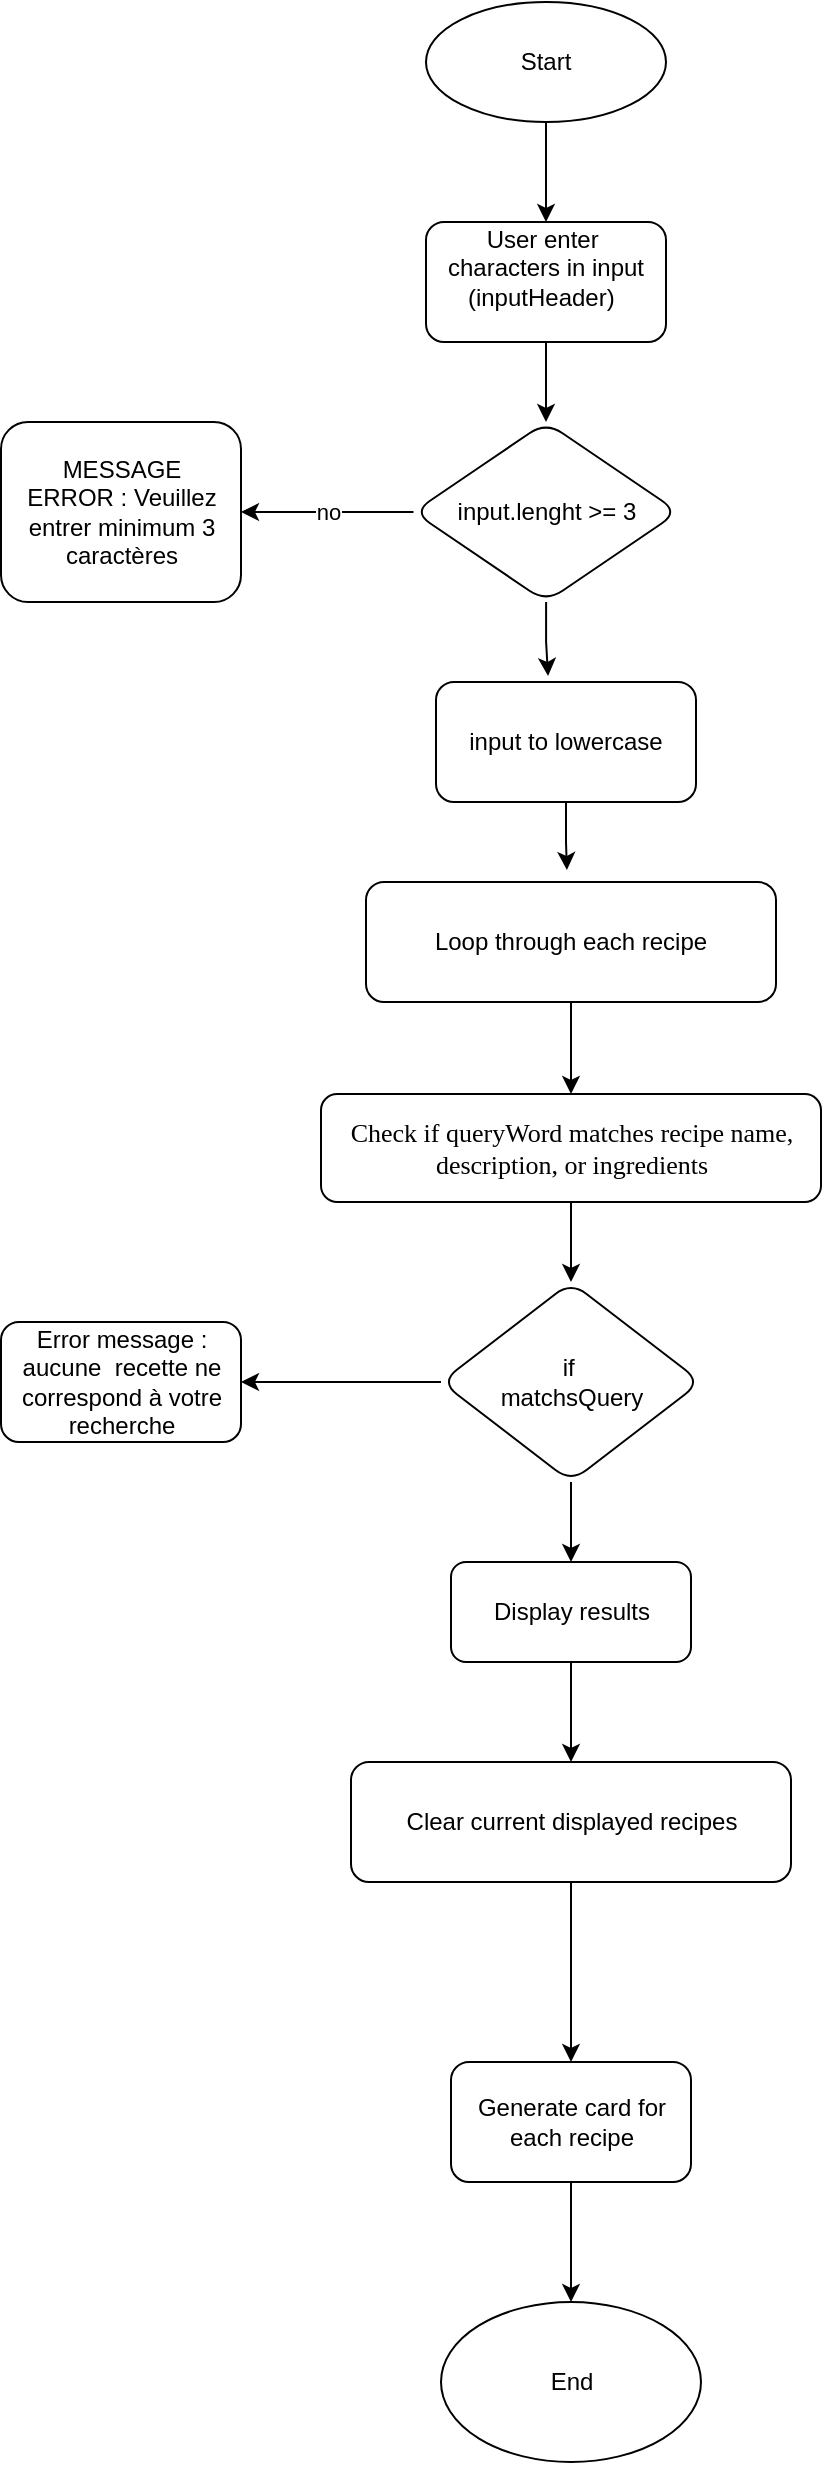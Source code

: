 <mxfile version="24.7.1" type="github">
  <diagram name="Page-1" id="DguRtOjJYRH1dDEnre_Z">
    <mxGraphModel dx="1088" dy="1951" grid="1" gridSize="10" guides="1" tooltips="1" connect="1" arrows="1" fold="1" page="1" pageScale="1" pageWidth="827" pageHeight="1169" math="0" shadow="0">
      <root>
        <mxCell id="0" />
        <mxCell id="1" parent="0" />
        <mxCell id="7eAaaUFWGwqT6MF5oW4g-34" style="edgeStyle=orthogonalEdgeStyle;rounded=0;orthogonalLoop=1;jettySize=auto;html=1;entryX=0.5;entryY=0;entryDx=0;entryDy=0;" edge="1" parent="1" source="7eAaaUFWGwqT6MF5oW4g-2" target="7eAaaUFWGwqT6MF5oW4g-6">
          <mxGeometry relative="1" as="geometry" />
        </mxCell>
        <mxCell id="7eAaaUFWGwqT6MF5oW4g-2" value="User enter&amp;nbsp;&lt;div&gt;characters in input&lt;/div&gt;&lt;div style=&quot;text-align: start;&quot;&gt;&amp;nbsp; &amp;nbsp;(inputHeader)&lt;/div&gt;&lt;div&gt;&lt;br&gt;&lt;/div&gt;" style="rounded=1;whiteSpace=wrap;html=1;" vertex="1" parent="1">
          <mxGeometry x="255" y="-1050" width="120" height="60" as="geometry" />
        </mxCell>
        <mxCell id="7eAaaUFWGwqT6MF5oW4g-3" value="&lt;div&gt;MESSAGE&lt;/div&gt;ERROR : Veuillez entrer minimum 3 caractères" style="rounded=1;whiteSpace=wrap;html=1;" vertex="1" parent="1">
          <mxGeometry x="42.5" y="-950" width="120" height="90" as="geometry" />
        </mxCell>
        <mxCell id="7eAaaUFWGwqT6MF5oW4g-25" style="edgeStyle=orthogonalEdgeStyle;rounded=0;orthogonalLoop=1;jettySize=auto;html=1;entryX=0.5;entryY=0;entryDx=0;entryDy=0;" edge="1" parent="1" source="7eAaaUFWGwqT6MF5oW4g-4" target="7eAaaUFWGwqT6MF5oW4g-2">
          <mxGeometry relative="1" as="geometry" />
        </mxCell>
        <mxCell id="7eAaaUFWGwqT6MF5oW4g-4" value="Start" style="ellipse;whiteSpace=wrap;html=1;" vertex="1" parent="1">
          <mxGeometry x="255" y="-1160" width="120" height="60" as="geometry" />
        </mxCell>
        <mxCell id="7eAaaUFWGwqT6MF5oW4g-5" value="no" style="edgeStyle=orthogonalEdgeStyle;rounded=0;orthogonalLoop=1;jettySize=auto;html=1;entryX=1;entryY=0.5;entryDx=0;entryDy=0;" edge="1" parent="1" source="7eAaaUFWGwqT6MF5oW4g-6" target="7eAaaUFWGwqT6MF5oW4g-3">
          <mxGeometry relative="1" as="geometry" />
        </mxCell>
        <mxCell id="7eAaaUFWGwqT6MF5oW4g-6" value="&lt;div&gt;input.lenght &amp;gt;= 3&lt;br&gt;&lt;/div&gt;" style="rhombus;whiteSpace=wrap;html=1;rounded=1;" vertex="1" parent="1">
          <mxGeometry x="248.75" y="-950" width="132.5" height="90" as="geometry" />
        </mxCell>
        <mxCell id="7eAaaUFWGwqT6MF5oW4g-8" value="input to lowercase" style="rounded=1;whiteSpace=wrap;html=1;" vertex="1" parent="1">
          <mxGeometry x="260" y="-820" width="130" height="60" as="geometry" />
        </mxCell>
        <mxCell id="7eAaaUFWGwqT6MF5oW4g-41" style="edgeStyle=orthogonalEdgeStyle;rounded=0;orthogonalLoop=1;jettySize=auto;html=1;entryX=0.5;entryY=0;entryDx=0;entryDy=0;" edge="1" parent="1" source="7eAaaUFWGwqT6MF5oW4g-9" target="7eAaaUFWGwqT6MF5oW4g-17">
          <mxGeometry relative="1" as="geometry" />
        </mxCell>
        <mxCell id="7eAaaUFWGwqT6MF5oW4g-9" value="Display results" style="rounded=1;whiteSpace=wrap;html=1;" vertex="1" parent="1">
          <mxGeometry x="267.5" y="-380" width="120" height="50" as="geometry" />
        </mxCell>
        <mxCell id="7eAaaUFWGwqT6MF5oW4g-39" style="edgeStyle=orthogonalEdgeStyle;rounded=0;orthogonalLoop=1;jettySize=auto;html=1;entryX=0.5;entryY=0;entryDx=0;entryDy=0;" edge="1" parent="1" source="7eAaaUFWGwqT6MF5oW4g-10" target="7eAaaUFWGwqT6MF5oW4g-11">
          <mxGeometry relative="1" as="geometry" />
        </mxCell>
        <mxCell id="7eAaaUFWGwqT6MF5oW4g-10" value="Loop through each recipe" style="whiteSpace=wrap;html=1;rounded=1;" vertex="1" parent="1">
          <mxGeometry x="225" y="-720" width="205" height="60" as="geometry" />
        </mxCell>
        <mxCell id="7eAaaUFWGwqT6MF5oW4g-40" style="edgeStyle=orthogonalEdgeStyle;rounded=0;orthogonalLoop=1;jettySize=auto;html=1;entryX=0.5;entryY=0;entryDx=0;entryDy=0;" edge="1" parent="1" source="7eAaaUFWGwqT6MF5oW4g-11" target="7eAaaUFWGwqT6MF5oW4g-22">
          <mxGeometry relative="1" as="geometry" />
        </mxCell>
        <mxCell id="7eAaaUFWGwqT6MF5oW4g-11" value="&lt;p style=&quot;margin: 0px; font-style: normal; font-variant-caps: normal; font-stretch: normal; font-size: 13px; line-height: normal; font-family: &amp;quot;.AppleSystemUIFontMonospaced&amp;quot;; font-size-adjust: none; font-kerning: auto; font-variant-alternates: normal; font-variant-ligatures: normal; font-variant-numeric: normal; font-variant-east-asian: normal; font-variant-position: normal; font-variant-emoji: normal; font-feature-settings: normal; font-optical-sizing: auto; font-variation-settings: normal;&quot;&gt;Check if queryWord matches recipe name, description, or ingredients&lt;/p&gt;" style="whiteSpace=wrap;html=1;rounded=1;" vertex="1" parent="1">
          <mxGeometry x="202.5" y="-614" width="250" height="54" as="geometry" />
        </mxCell>
        <mxCell id="7eAaaUFWGwqT6MF5oW4g-16" value="" style="edgeStyle=orthogonalEdgeStyle;rounded=0;orthogonalLoop=1;jettySize=auto;html=1;" edge="1" parent="1" source="7eAaaUFWGwqT6MF5oW4g-17" target="7eAaaUFWGwqT6MF5oW4g-19">
          <mxGeometry relative="1" as="geometry" />
        </mxCell>
        <mxCell id="7eAaaUFWGwqT6MF5oW4g-17" value="Clear current displayed recipes" style="rounded=1;whiteSpace=wrap;html=1;" vertex="1" parent="1">
          <mxGeometry x="217.5" y="-280" width="220" height="60" as="geometry" />
        </mxCell>
        <mxCell id="7eAaaUFWGwqT6MF5oW4g-18" style="edgeStyle=orthogonalEdgeStyle;rounded=0;orthogonalLoop=1;jettySize=auto;html=1;entryX=0.5;entryY=0;entryDx=0;entryDy=0;" edge="1" parent="1" source="7eAaaUFWGwqT6MF5oW4g-19" target="7eAaaUFWGwqT6MF5oW4g-20">
          <mxGeometry relative="1" as="geometry" />
        </mxCell>
        <mxCell id="7eAaaUFWGwqT6MF5oW4g-19" value="Generate card for&lt;div&gt;each recipe&lt;/div&gt;" style="rounded=1;whiteSpace=wrap;html=1;" vertex="1" parent="1">
          <mxGeometry x="267.5" y="-130" width="120" height="60" as="geometry" />
        </mxCell>
        <mxCell id="7eAaaUFWGwqT6MF5oW4g-20" value="End" style="ellipse;whiteSpace=wrap;html=1;rounded=1;" vertex="1" parent="1">
          <mxGeometry x="262.5" y="-10" width="130" height="80" as="geometry" />
        </mxCell>
        <mxCell id="7eAaaUFWGwqT6MF5oW4g-21" value="" style="edgeStyle=orthogonalEdgeStyle;rounded=0;orthogonalLoop=1;jettySize=auto;html=1;" edge="1" parent="1" source="7eAaaUFWGwqT6MF5oW4g-22" target="7eAaaUFWGwqT6MF5oW4g-23">
          <mxGeometry relative="1" as="geometry" />
        </mxCell>
        <mxCell id="7eAaaUFWGwqT6MF5oW4g-37" style="edgeStyle=orthogonalEdgeStyle;rounded=0;orthogonalLoop=1;jettySize=auto;html=1;entryX=0.5;entryY=0;entryDx=0;entryDy=0;" edge="1" parent="1" source="7eAaaUFWGwqT6MF5oW4g-22" target="7eAaaUFWGwqT6MF5oW4g-9">
          <mxGeometry relative="1" as="geometry" />
        </mxCell>
        <mxCell id="7eAaaUFWGwqT6MF5oW4g-22" value="if&amp;nbsp;&lt;div&gt;matchsQuery&lt;/div&gt;" style="rhombus;whiteSpace=wrap;html=1;rounded=1;" vertex="1" parent="1">
          <mxGeometry x="262.5" y="-520" width="130" height="100" as="geometry" />
        </mxCell>
        <mxCell id="7eAaaUFWGwqT6MF5oW4g-23" value="Error message : aucune &amp;nbsp;recette ne correspond à votre recherche" style="rounded=1;whiteSpace=wrap;html=1;" vertex="1" parent="1">
          <mxGeometry x="42.5" y="-500" width="120" height="60" as="geometry" />
        </mxCell>
        <mxCell id="7eAaaUFWGwqT6MF5oW4g-35" style="edgeStyle=orthogonalEdgeStyle;rounded=0;orthogonalLoop=1;jettySize=auto;html=1;entryX=0.431;entryY=-0.05;entryDx=0;entryDy=0;entryPerimeter=0;" edge="1" parent="1" source="7eAaaUFWGwqT6MF5oW4g-6" target="7eAaaUFWGwqT6MF5oW4g-8">
          <mxGeometry relative="1" as="geometry" />
        </mxCell>
        <mxCell id="7eAaaUFWGwqT6MF5oW4g-38" style="edgeStyle=orthogonalEdgeStyle;rounded=0;orthogonalLoop=1;jettySize=auto;html=1;entryX=0.49;entryY=-0.1;entryDx=0;entryDy=0;entryPerimeter=0;" edge="1" parent="1" source="7eAaaUFWGwqT6MF5oW4g-8" target="7eAaaUFWGwqT6MF5oW4g-10">
          <mxGeometry relative="1" as="geometry" />
        </mxCell>
      </root>
    </mxGraphModel>
  </diagram>
</mxfile>
